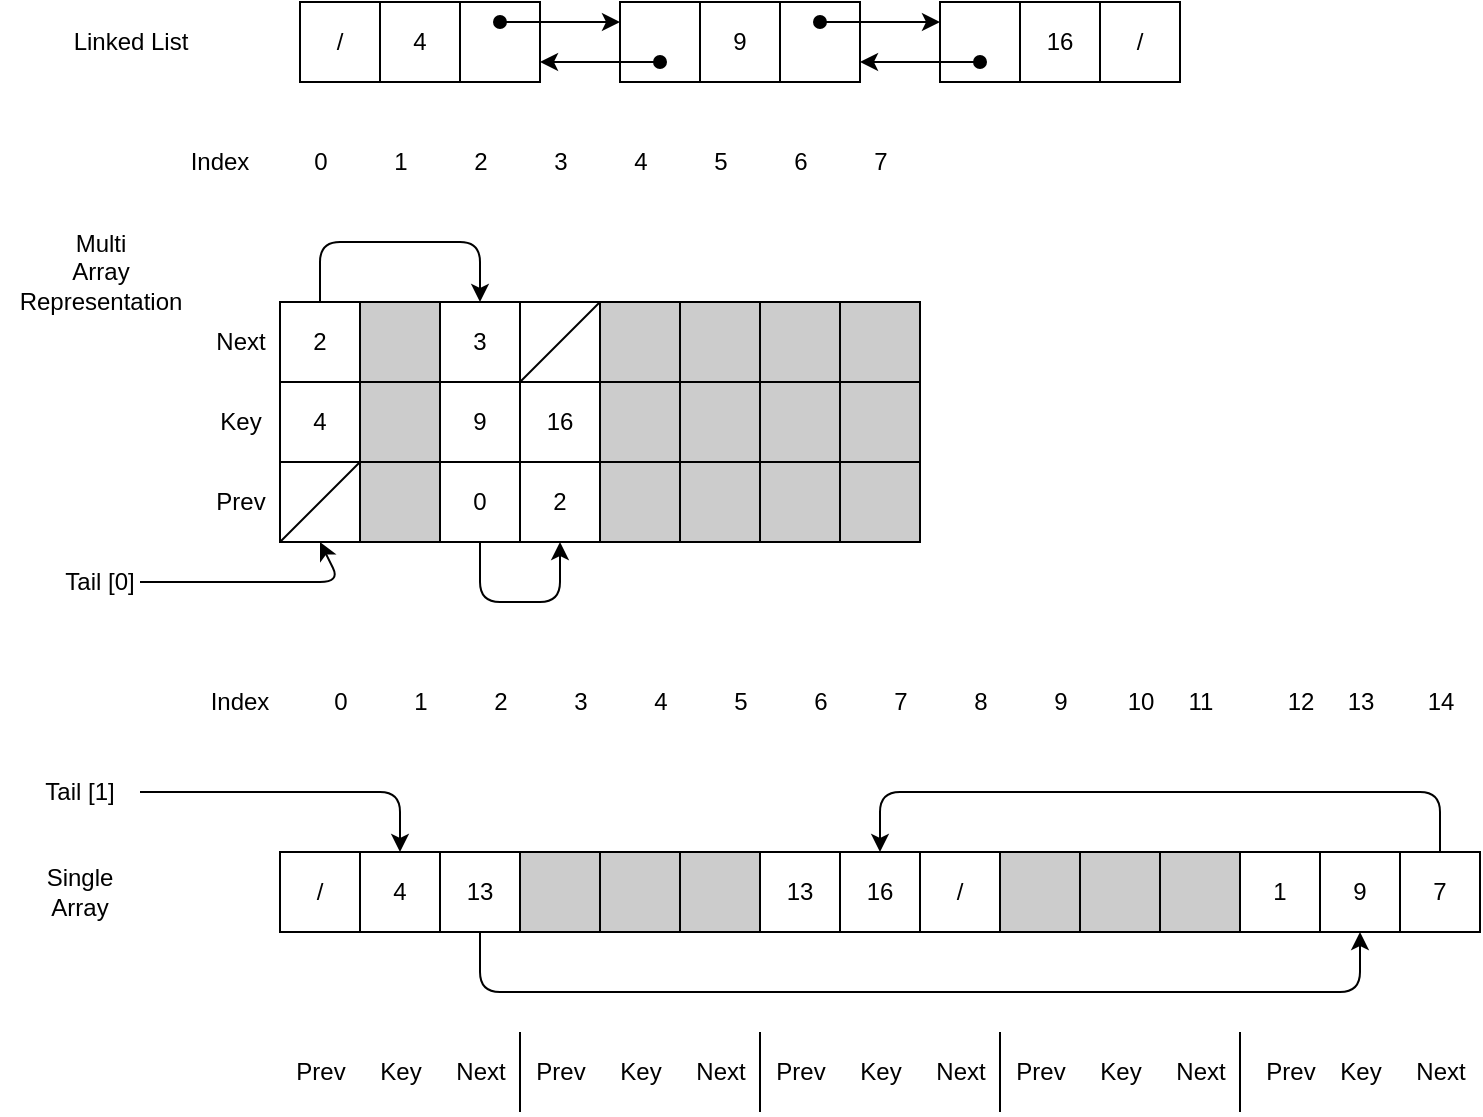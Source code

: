 <mxfile version="14.1.8" type="device"><diagram id="vrvW7QGDZcjqtpPtshBM" name="Page-1"><mxGraphModel dx="1422" dy="843" grid="1" gridSize="10" guides="1" tooltips="1" connect="1" arrows="1" fold="1" page="1" pageScale="1" pageWidth="827" pageHeight="1169" math="0" shadow="0"><root><mxCell id="0"/><mxCell id="1" parent="0"/><mxCell id="iqrI0noiMPj8rujkxIF3-4" value="2" style="whiteSpace=wrap;html=1;aspect=fixed;" parent="1" vertex="1"><mxGeometry x="160" y="190" width="40" height="40" as="geometry"/></mxCell><mxCell id="iqrI0noiMPj8rujkxIF3-5" value="Next" style="text;html=1;align=center;verticalAlign=middle;resizable=0;points=[];autosize=1;" parent="1" vertex="1"><mxGeometry x="120" y="200" width="40" height="20" as="geometry"/></mxCell><mxCell id="iqrI0noiMPj8rujkxIF3-6" value="4" style="whiteSpace=wrap;html=1;aspect=fixed;" parent="1" vertex="1"><mxGeometry x="160" y="230" width="40" height="40" as="geometry"/></mxCell><mxCell id="iqrI0noiMPj8rujkxIF3-8" value="Key" style="text;html=1;align=center;verticalAlign=middle;resizable=0;points=[];autosize=1;" parent="1" vertex="1"><mxGeometry x="120" y="240" width="40" height="20" as="geometry"/></mxCell><mxCell id="iqrI0noiMPj8rujkxIF3-9" value="Prev" style="text;html=1;align=center;verticalAlign=middle;resizable=0;points=[];autosize=1;" parent="1" vertex="1"><mxGeometry x="120" y="280" width="40" height="20" as="geometry"/></mxCell><mxCell id="iqrI0noiMPj8rujkxIF3-10" value="" style="whiteSpace=wrap;html=1;aspect=fixed;fillColor=#CCCCCC;" parent="1" vertex="1"><mxGeometry x="200" y="190" width="40" height="40" as="geometry"/></mxCell><mxCell id="iqrI0noiMPj8rujkxIF3-12" value="/" style="whiteSpace=wrap;html=1;aspect=fixed;" parent="1" vertex="1"><mxGeometry x="170" y="40" width="40" height="40" as="geometry"/></mxCell><mxCell id="iqrI0noiMPj8rujkxIF3-13" value="4" style="whiteSpace=wrap;html=1;aspect=fixed;" parent="1" vertex="1"><mxGeometry x="210" y="40" width="40" height="40" as="geometry"/></mxCell><mxCell id="iqrI0noiMPj8rujkxIF3-14" value="" style="whiteSpace=wrap;html=1;aspect=fixed;" parent="1" vertex="1"><mxGeometry x="250" y="40" width="40" height="40" as="geometry"/></mxCell><mxCell id="iqrI0noiMPj8rujkxIF3-15" value="" style="whiteSpace=wrap;html=1;aspect=fixed;" parent="1" vertex="1"><mxGeometry x="330" y="40" width="40" height="40" as="geometry"/></mxCell><mxCell id="iqrI0noiMPj8rujkxIF3-16" value="9" style="whiteSpace=wrap;html=1;aspect=fixed;" parent="1" vertex="1"><mxGeometry x="370" y="40" width="40" height="40" as="geometry"/></mxCell><mxCell id="iqrI0noiMPj8rujkxIF3-17" value="" style="whiteSpace=wrap;html=1;aspect=fixed;" parent="1" vertex="1"><mxGeometry x="410" y="40" width="40" height="40" as="geometry"/></mxCell><mxCell id="iqrI0noiMPj8rujkxIF3-18" value="" style="whiteSpace=wrap;html=1;aspect=fixed;" parent="1" vertex="1"><mxGeometry x="490" y="40" width="40" height="40" as="geometry"/></mxCell><mxCell id="iqrI0noiMPj8rujkxIF3-19" value="16" style="whiteSpace=wrap;html=1;aspect=fixed;" parent="1" vertex="1"><mxGeometry x="530" y="40" width="40" height="40" as="geometry"/></mxCell><mxCell id="iqrI0noiMPj8rujkxIF3-20" value="/" style="whiteSpace=wrap;html=1;aspect=fixed;" parent="1" vertex="1"><mxGeometry x="570" y="40" width="40" height="40" as="geometry"/></mxCell><mxCell id="iqrI0noiMPj8rujkxIF3-23" value="" style="endArrow=classic;html=1;startArrow=oval;startFill=1;" parent="1" edge="1"><mxGeometry width="50" height="50" relative="1" as="geometry"><mxPoint x="270" y="50" as="sourcePoint"/><mxPoint x="330" y="50" as="targetPoint"/></mxGeometry></mxCell><mxCell id="iqrI0noiMPj8rujkxIF3-24" value="" style="endArrow=classic;html=1;startArrow=oval;startFill=1;" parent="1" edge="1"><mxGeometry width="50" height="50" relative="1" as="geometry"><mxPoint x="350" y="70" as="sourcePoint"/><mxPoint x="290" y="70" as="targetPoint"/></mxGeometry></mxCell><mxCell id="iqrI0noiMPj8rujkxIF3-25" value="" style="endArrow=classic;html=1;startArrow=oval;startFill=1;" parent="1" edge="1"><mxGeometry width="50" height="50" relative="1" as="geometry"><mxPoint x="430" y="50" as="sourcePoint"/><mxPoint x="490" y="50" as="targetPoint"/></mxGeometry></mxCell><mxCell id="iqrI0noiMPj8rujkxIF3-26" value="" style="endArrow=classic;html=1;startArrow=oval;startFill=1;" parent="1" edge="1"><mxGeometry width="50" height="50" relative="1" as="geometry"><mxPoint x="510" y="70" as="sourcePoint"/><mxPoint x="450" y="70" as="targetPoint"/></mxGeometry></mxCell><mxCell id="iqrI0noiMPj8rujkxIF3-30" value="" style="whiteSpace=wrap;html=1;aspect=fixed;fillColor=#CCCCCC;" parent="1" vertex="1"><mxGeometry x="200" y="230" width="40" height="40" as="geometry"/></mxCell><mxCell id="iqrI0noiMPj8rujkxIF3-31" value="" style="whiteSpace=wrap;html=1;aspect=fixed;fillColor=#CCCCCC;" parent="1" vertex="1"><mxGeometry x="200" y="270" width="40" height="40" as="geometry"/></mxCell><mxCell id="iqrI0noiMPj8rujkxIF3-32" value="9" style="whiteSpace=wrap;html=1;aspect=fixed;" parent="1" vertex="1"><mxGeometry x="240" y="230" width="40" height="40" as="geometry"/></mxCell><mxCell id="iqrI0noiMPj8rujkxIF3-33" value="3" style="whiteSpace=wrap;html=1;aspect=fixed;" parent="1" vertex="1"><mxGeometry x="240" y="190" width="40" height="40" as="geometry"/></mxCell><mxCell id="iqrI0noiMPj8rujkxIF3-34" value="0" style="whiteSpace=wrap;html=1;aspect=fixed;" parent="1" vertex="1"><mxGeometry x="240" y="270" width="40" height="40" as="geometry"/></mxCell><mxCell id="iqrI0noiMPj8rujkxIF3-35" value="16" style="whiteSpace=wrap;html=1;aspect=fixed;" parent="1" vertex="1"><mxGeometry x="280" y="230" width="40" height="40" as="geometry"/></mxCell><mxCell id="iqrI0noiMPj8rujkxIF3-37" value="2" style="whiteSpace=wrap;html=1;aspect=fixed;" parent="1" vertex="1"><mxGeometry x="280" y="270" width="40" height="40" as="geometry"/></mxCell><mxCell id="iqrI0noiMPj8rujkxIF3-38" value="Index" style="text;html=1;strokeColor=none;fillColor=none;align=center;verticalAlign=middle;whiteSpace=wrap;rounded=0;" parent="1" vertex="1"><mxGeometry x="110" y="110" width="40" height="20" as="geometry"/></mxCell><mxCell id="iqrI0noiMPj8rujkxIF3-40" value="0" style="text;html=1;align=center;verticalAlign=middle;resizable=0;points=[];autosize=1;" parent="1" vertex="1"><mxGeometry x="170" y="110" width="20" height="20" as="geometry"/></mxCell><mxCell id="iqrI0noiMPj8rujkxIF3-41" value="1" style="text;html=1;align=center;verticalAlign=middle;resizable=0;points=[];autosize=1;" parent="1" vertex="1"><mxGeometry x="210" y="110" width="20" height="20" as="geometry"/></mxCell><mxCell id="iqrI0noiMPj8rujkxIF3-42" value="2" style="text;html=1;align=center;verticalAlign=middle;resizable=0;points=[];autosize=1;" parent="1" vertex="1"><mxGeometry x="250" y="110" width="20" height="20" as="geometry"/></mxCell><mxCell id="iqrI0noiMPj8rujkxIF3-43" value="3" style="text;html=1;align=center;verticalAlign=middle;resizable=0;points=[];autosize=1;" parent="1" vertex="1"><mxGeometry x="290" y="110" width="20" height="20" as="geometry"/></mxCell><mxCell id="iqrI0noiMPj8rujkxIF3-44" value="4" style="text;html=1;align=center;verticalAlign=middle;resizable=0;points=[];autosize=1;" parent="1" vertex="1"><mxGeometry x="330" y="110" width="20" height="20" as="geometry"/></mxCell><mxCell id="iqrI0noiMPj8rujkxIF3-45" value="5" style="text;html=1;align=center;verticalAlign=middle;resizable=0;points=[];autosize=1;" parent="1" vertex="1"><mxGeometry x="370" y="110" width="20" height="20" as="geometry"/></mxCell><mxCell id="iqrI0noiMPj8rujkxIF3-46" value="6" style="text;html=1;align=center;verticalAlign=middle;resizable=0;points=[];autosize=1;" parent="1" vertex="1"><mxGeometry x="410" y="110" width="20" height="20" as="geometry"/></mxCell><mxCell id="iqrI0noiMPj8rujkxIF3-47" value="7" style="text;html=1;align=center;verticalAlign=middle;resizable=0;points=[];autosize=1;" parent="1" vertex="1"><mxGeometry x="450" y="110" width="20" height="20" as="geometry"/></mxCell><mxCell id="iqrI0noiMPj8rujkxIF3-48" value="" style="whiteSpace=wrap;html=1;aspect=fixed;fillColor=#CCCCCC;" parent="1" vertex="1"><mxGeometry x="320" y="190" width="40" height="40" as="geometry"/></mxCell><mxCell id="iqrI0noiMPj8rujkxIF3-49" value="" style="whiteSpace=wrap;html=1;aspect=fixed;fillColor=#CCCCCC;" parent="1" vertex="1"><mxGeometry x="320" y="230" width="40" height="40" as="geometry"/></mxCell><mxCell id="iqrI0noiMPj8rujkxIF3-50" value="" style="whiteSpace=wrap;html=1;aspect=fixed;fillColor=#CCCCCC;" parent="1" vertex="1"><mxGeometry x="320" y="270" width="40" height="40" as="geometry"/></mxCell><mxCell id="iqrI0noiMPj8rujkxIF3-51" value="" style="whiteSpace=wrap;html=1;aspect=fixed;fillColor=#CCCCCC;" parent="1" vertex="1"><mxGeometry x="360" y="190" width="40" height="40" as="geometry"/></mxCell><mxCell id="iqrI0noiMPj8rujkxIF3-52" value="" style="whiteSpace=wrap;html=1;aspect=fixed;fillColor=#CCCCCC;" parent="1" vertex="1"><mxGeometry x="360" y="230" width="40" height="40" as="geometry"/></mxCell><mxCell id="iqrI0noiMPj8rujkxIF3-54" value="" style="whiteSpace=wrap;html=1;aspect=fixed;fillColor=#CCCCCC;" parent="1" vertex="1"><mxGeometry x="400" y="190" width="40" height="40" as="geometry"/></mxCell><mxCell id="iqrI0noiMPj8rujkxIF3-55" value="" style="whiteSpace=wrap;html=1;aspect=fixed;fillColor=#CCCCCC;" parent="1" vertex="1"><mxGeometry x="400" y="230" width="40" height="40" as="geometry"/></mxCell><mxCell id="iqrI0noiMPj8rujkxIF3-56" value="" style="whiteSpace=wrap;html=1;aspect=fixed;fillColor=#CCCCCC;" parent="1" vertex="1"><mxGeometry x="400" y="270" width="40" height="40" as="geometry"/></mxCell><mxCell id="iqrI0noiMPj8rujkxIF3-57" value="" style="whiteSpace=wrap;html=1;aspect=fixed;fillColor=#CCCCCC;" parent="1" vertex="1"><mxGeometry x="440" y="190" width="40" height="40" as="geometry"/></mxCell><mxCell id="iqrI0noiMPj8rujkxIF3-58" value="" style="whiteSpace=wrap;html=1;aspect=fixed;fillColor=#CCCCCC;" parent="1" vertex="1"><mxGeometry x="440" y="230" width="40" height="40" as="geometry"/></mxCell><mxCell id="iqrI0noiMPj8rujkxIF3-59" value="" style="whiteSpace=wrap;html=1;aspect=fixed;fillColor=#CCCCCC;" parent="1" vertex="1"><mxGeometry x="440" y="270" width="40" height="40" as="geometry"/></mxCell><mxCell id="iqrI0noiMPj8rujkxIF3-60" value="Linked List" style="text;html=1;align=center;verticalAlign=middle;resizable=0;points=[];autosize=1;" parent="1" vertex="1"><mxGeometry x="50" y="50" width="70" height="20" as="geometry"/></mxCell><mxCell id="iqrI0noiMPj8rujkxIF3-61" value="Multi&lt;br&gt;Array &lt;br&gt;Representation" style="text;html=1;align=center;verticalAlign=middle;resizable=0;points=[];autosize=1;" parent="1" vertex="1"><mxGeometry x="20" y="150" width="100" height="50" as="geometry"/></mxCell><mxCell id="iqrI0noiMPj8rujkxIF3-62" value="13" style="whiteSpace=wrap;html=1;aspect=fixed;" parent="1" vertex="1"><mxGeometry x="240" y="465" width="40" height="40" as="geometry"/></mxCell><mxCell id="iqrI0noiMPj8rujkxIF3-63" value="4" style="whiteSpace=wrap;html=1;aspect=fixed;" parent="1" vertex="1"><mxGeometry x="200" y="465" width="40" height="40" as="geometry"/></mxCell><mxCell id="iqrI0noiMPj8rujkxIF3-64" value="/" style="whiteSpace=wrap;html=1;aspect=fixed;" parent="1" vertex="1"><mxGeometry x="160" y="465" width="40" height="40" as="geometry"/></mxCell><mxCell id="iqrI0noiMPj8rujkxIF3-68" value="/" style="whiteSpace=wrap;html=1;aspect=fixed;" parent="1" vertex="1"><mxGeometry x="480" y="465" width="40" height="40" as="geometry"/></mxCell><mxCell id="iqrI0noiMPj8rujkxIF3-69" value="16" style="whiteSpace=wrap;html=1;aspect=fixed;" parent="1" vertex="1"><mxGeometry x="440" y="465" width="40" height="40" as="geometry"/></mxCell><mxCell id="iqrI0noiMPj8rujkxIF3-70" value="13" style="whiteSpace=wrap;html=1;aspect=fixed;" parent="1" vertex="1"><mxGeometry x="400" y="465" width="40" height="40" as="geometry"/></mxCell><mxCell id="iqrI0noiMPj8rujkxIF3-71" value="" style="whiteSpace=wrap;html=1;aspect=fixed;fillColor=#CCCCCC;" parent="1" vertex="1"><mxGeometry x="520" y="465" width="40" height="40" as="geometry"/></mxCell><mxCell id="iqrI0noiMPj8rujkxIF3-72" value="" style="whiteSpace=wrap;html=1;aspect=fixed;fillColor=#CCCCCC;" parent="1" vertex="1"><mxGeometry x="560" y="465" width="40" height="40" as="geometry"/></mxCell><mxCell id="iqrI0noiMPj8rujkxIF3-73" value="" style="whiteSpace=wrap;html=1;aspect=fixed;fillColor=#CCCCCC;" parent="1" vertex="1"><mxGeometry x="600" y="465" width="40" height="40" as="geometry"/></mxCell><mxCell id="iqrI0noiMPj8rujkxIF3-74" value="Key" style="text;html=1;align=center;verticalAlign=middle;resizable=0;points=[];autosize=1;" parent="1" vertex="1"><mxGeometry x="200" y="565" width="40" height="20" as="geometry"/></mxCell><mxCell id="iqrI0noiMPj8rujkxIF3-75" value="Next" style="text;html=1;align=center;verticalAlign=middle;resizable=0;points=[];autosize=1;" parent="1" vertex="1"><mxGeometry x="240" y="565" width="40" height="20" as="geometry"/></mxCell><mxCell id="iqrI0noiMPj8rujkxIF3-76" value="Prev" style="text;html=1;align=center;verticalAlign=middle;resizable=0;points=[];autosize=1;" parent="1" vertex="1"><mxGeometry x="160" y="565" width="40" height="20" as="geometry"/></mxCell><mxCell id="iqrI0noiMPj8rujkxIF3-77" value="Index" style="text;html=1;strokeColor=none;fillColor=none;align=center;verticalAlign=middle;whiteSpace=wrap;rounded=0;" parent="1" vertex="1"><mxGeometry x="120" y="380" width="40" height="20" as="geometry"/></mxCell><mxCell id="iqrI0noiMPj8rujkxIF3-78" value="0" style="text;html=1;align=center;verticalAlign=middle;resizable=0;points=[];autosize=1;" parent="1" vertex="1"><mxGeometry x="180" y="380" width="20" height="20" as="geometry"/></mxCell><mxCell id="iqrI0noiMPj8rujkxIF3-79" value="1" style="text;html=1;align=center;verticalAlign=middle;resizable=0;points=[];autosize=1;" parent="1" vertex="1"><mxGeometry x="220" y="380" width="20" height="20" as="geometry"/></mxCell><mxCell id="iqrI0noiMPj8rujkxIF3-80" value="2" style="text;html=1;align=center;verticalAlign=middle;resizable=0;points=[];autosize=1;" parent="1" vertex="1"><mxGeometry x="260" y="380" width="20" height="20" as="geometry"/></mxCell><mxCell id="iqrI0noiMPj8rujkxIF3-81" value="3" style="text;html=1;align=center;verticalAlign=middle;resizable=0;points=[];autosize=1;" parent="1" vertex="1"><mxGeometry x="300" y="380" width="20" height="20" as="geometry"/></mxCell><mxCell id="iqrI0noiMPj8rujkxIF3-82" value="4" style="text;html=1;align=center;verticalAlign=middle;resizable=0;points=[];autosize=1;" parent="1" vertex="1"><mxGeometry x="340" y="380" width="20" height="20" as="geometry"/></mxCell><mxCell id="iqrI0noiMPj8rujkxIF3-83" value="5" style="text;html=1;align=center;verticalAlign=middle;resizable=0;points=[];autosize=1;" parent="1" vertex="1"><mxGeometry x="380" y="380" width="20" height="20" as="geometry"/></mxCell><mxCell id="iqrI0noiMPj8rujkxIF3-84" value="6" style="text;html=1;align=center;verticalAlign=middle;resizable=0;points=[];autosize=1;" parent="1" vertex="1"><mxGeometry x="420" y="380" width="20" height="20" as="geometry"/></mxCell><mxCell id="iqrI0noiMPj8rujkxIF3-85" value="7" style="text;html=1;align=center;verticalAlign=middle;resizable=0;points=[];autosize=1;" parent="1" vertex="1"><mxGeometry x="460" y="380" width="20" height="20" as="geometry"/></mxCell><mxCell id="iqrI0noiMPj8rujkxIF3-86" value="8" style="text;html=1;align=center;verticalAlign=middle;resizable=0;points=[];autosize=1;" parent="1" vertex="1"><mxGeometry x="500" y="380" width="20" height="20" as="geometry"/></mxCell><mxCell id="iqrI0noiMPj8rujkxIF3-87" value="9" style="text;html=1;align=center;verticalAlign=middle;resizable=0;points=[];autosize=1;" parent="1" vertex="1"><mxGeometry x="540" y="380" width="20" height="20" as="geometry"/></mxCell><mxCell id="iqrI0noiMPj8rujkxIF3-88" value="10" style="text;html=1;align=center;verticalAlign=middle;resizable=0;points=[];autosize=1;" parent="1" vertex="1"><mxGeometry x="575" y="380" width="30" height="20" as="geometry"/></mxCell><mxCell id="iqrI0noiMPj8rujkxIF3-89" value="11" style="text;html=1;align=center;verticalAlign=middle;resizable=0;points=[];autosize=1;" parent="1" vertex="1"><mxGeometry x="605" y="380" width="30" height="20" as="geometry"/></mxCell><mxCell id="iqrI0noiMPj8rujkxIF3-90" value="Key" style="text;html=1;align=center;verticalAlign=middle;resizable=0;points=[];autosize=1;" parent="1" vertex="1"><mxGeometry x="320" y="565" width="40" height="20" as="geometry"/></mxCell><mxCell id="iqrI0noiMPj8rujkxIF3-91" value="Next" style="text;html=1;align=center;verticalAlign=middle;resizable=0;points=[];autosize=1;" parent="1" vertex="1"><mxGeometry x="360" y="565" width="40" height="20" as="geometry"/></mxCell><mxCell id="iqrI0noiMPj8rujkxIF3-92" value="Prev" style="text;html=1;align=center;verticalAlign=middle;resizable=0;points=[];autosize=1;" parent="1" vertex="1"><mxGeometry x="280" y="565" width="40" height="20" as="geometry"/></mxCell><mxCell id="iqrI0noiMPj8rujkxIF3-93" value="Key" style="text;html=1;align=center;verticalAlign=middle;resizable=0;points=[];autosize=1;" parent="1" vertex="1"><mxGeometry x="440" y="565" width="40" height="20" as="geometry"/></mxCell><mxCell id="iqrI0noiMPj8rujkxIF3-94" value="Next" style="text;html=1;align=center;verticalAlign=middle;resizable=0;points=[];autosize=1;" parent="1" vertex="1"><mxGeometry x="480" y="565" width="40" height="20" as="geometry"/></mxCell><mxCell id="iqrI0noiMPj8rujkxIF3-95" value="Prev" style="text;html=1;align=center;verticalAlign=middle;resizable=0;points=[];autosize=1;" parent="1" vertex="1"><mxGeometry x="400" y="565" width="40" height="20" as="geometry"/></mxCell><mxCell id="iqrI0noiMPj8rujkxIF3-96" value="" style="endArrow=none;html=1;" parent="1" edge="1"><mxGeometry width="50" height="50" relative="1" as="geometry"><mxPoint x="280" y="595" as="sourcePoint"/><mxPoint x="280" y="555" as="targetPoint"/></mxGeometry></mxCell><mxCell id="iqrI0noiMPj8rujkxIF3-101" value="" style="whiteSpace=wrap;html=1;aspect=fixed;fillColor=#CCCCCC;" parent="1" vertex="1"><mxGeometry x="360" y="270" width="40" height="40" as="geometry"/></mxCell><mxCell id="iqrI0noiMPj8rujkxIF3-102" value="" style="endArrow=none;html=1;" parent="1" edge="1"><mxGeometry width="50" height="50" relative="1" as="geometry"><mxPoint x="400" y="595" as="sourcePoint"/><mxPoint x="400" y="555" as="targetPoint"/></mxGeometry></mxCell><mxCell id="iqrI0noiMPj8rujkxIF3-103" value="Single Array" style="text;html=1;strokeColor=none;fillColor=none;align=center;verticalAlign=middle;whiteSpace=wrap;rounded=0;" parent="1" vertex="1"><mxGeometry x="40" y="475" width="40" height="20" as="geometry"/></mxCell><mxCell id="YoQ7XEhRBiESrED5qIaC-2" value="Tail [0]" style="text;html=1;strokeColor=none;fillColor=none;align=center;verticalAlign=middle;whiteSpace=wrap;rounded=0;" parent="1" vertex="1"><mxGeometry x="50" y="320" width="40" height="20" as="geometry"/></mxCell><mxCell id="YoQ7XEhRBiESrED5qIaC-4" value="" style="endArrow=classic;html=1;entryX=0.5;entryY=1;entryDx=0;entryDy=0;" parent="1" target="YoQ7XEhRBiESrED5qIaC-5" edge="1"><mxGeometry width="50" height="50" relative="1" as="geometry"><mxPoint x="90" y="330" as="sourcePoint"/><mxPoint x="190" y="280" as="targetPoint"/><Array as="points"><mxPoint x="190" y="330"/></Array></mxGeometry></mxCell><mxCell id="YoQ7XEhRBiESrED5qIaC-5" value="" style="whiteSpace=wrap;html=1;aspect=fixed;" parent="1" vertex="1"><mxGeometry x="160" y="270" width="40" height="40" as="geometry"/></mxCell><mxCell id="YoQ7XEhRBiESrED5qIaC-6" value="" style="endArrow=none;html=1;exitX=0;exitY=1;exitDx=0;exitDy=0;entryX=0;entryY=1;entryDx=0;entryDy=0;" parent="1" source="YoQ7XEhRBiESrED5qIaC-5" target="iqrI0noiMPj8rujkxIF3-30" edge="1"><mxGeometry width="50" height="50" relative="1" as="geometry"><mxPoint x="150" y="310" as="sourcePoint"/><mxPoint x="430" y="370" as="targetPoint"/></mxGeometry></mxCell><mxCell id="YoQ7XEhRBiESrED5qIaC-7" value="" style="whiteSpace=wrap;html=1;aspect=fixed;" parent="1" vertex="1"><mxGeometry x="280" y="190" width="40" height="40" as="geometry"/></mxCell><mxCell id="YoQ7XEhRBiESrED5qIaC-11" value="" style="endArrow=none;html=1;exitX=1;exitY=1;exitDx=0;exitDy=0;entryX=0;entryY=0;entryDx=0;entryDy=0;" parent="1" source="iqrI0noiMPj8rujkxIF3-33" target="iqrI0noiMPj8rujkxIF3-48" edge="1"><mxGeometry width="50" height="50" relative="1" as="geometry"><mxPoint x="380" y="400" as="sourcePoint"/><mxPoint x="430" y="350" as="targetPoint"/></mxGeometry></mxCell><mxCell id="YoQ7XEhRBiESrED5qIaC-12" value="" style="endArrow=classic;html=1;exitX=0.5;exitY=0;exitDx=0;exitDy=0;entryX=0.5;entryY=0;entryDx=0;entryDy=0;" parent="1" source="iqrI0noiMPj8rujkxIF3-4" target="iqrI0noiMPj8rujkxIF3-33" edge="1"><mxGeometry width="50" height="50" relative="1" as="geometry"><mxPoint x="380" y="400" as="sourcePoint"/><mxPoint x="430" y="350" as="targetPoint"/><Array as="points"><mxPoint x="180" y="160"/><mxPoint x="260" y="160"/></Array></mxGeometry></mxCell><mxCell id="YoQ7XEhRBiESrED5qIaC-15" value="" style="endArrow=classic;html=1;exitX=0.5;exitY=1;exitDx=0;exitDy=0;entryX=0.5;entryY=1;entryDx=0;entryDy=0;" parent="1" source="iqrI0noiMPj8rujkxIF3-34" target="iqrI0noiMPj8rujkxIF3-37" edge="1"><mxGeometry width="50" height="50" relative="1" as="geometry"><mxPoint x="380" y="400" as="sourcePoint"/><mxPoint x="430" y="350" as="targetPoint"/><Array as="points"><mxPoint x="260" y="340"/><mxPoint x="300" y="340"/></Array></mxGeometry></mxCell><mxCell id="YoQ7XEhRBiESrED5qIaC-16" value="Tail [1]" style="text;html=1;strokeColor=none;fillColor=none;align=center;verticalAlign=middle;whiteSpace=wrap;rounded=0;" parent="1" vertex="1"><mxGeometry x="40" y="425" width="40" height="20" as="geometry"/></mxCell><mxCell id="YoQ7XEhRBiESrED5qIaC-17" value="" style="endArrow=classic;html=1;entryX=0.5;entryY=0;entryDx=0;entryDy=0;" parent="1" target="iqrI0noiMPj8rujkxIF3-63" edge="1"><mxGeometry width="50" height="50" relative="1" as="geometry"><mxPoint x="90" y="435" as="sourcePoint"/><mxPoint x="230" y="435" as="targetPoint"/><Array as="points"><mxPoint x="220" y="435"/></Array></mxGeometry></mxCell><mxCell id="YoQ7XEhRBiESrED5qIaC-18" value="" style="endArrow=classic;html=1;exitX=0.5;exitY=1;exitDx=0;exitDy=0;entryX=0.5;entryY=1;entryDx=0;entryDy=0;" parent="1" source="iqrI0noiMPj8rujkxIF3-62" target="L3OXKONoXs7qO71y7WkS-5" edge="1"><mxGeometry width="50" height="50" relative="1" as="geometry"><mxPoint x="180" y="535" as="sourcePoint"/><mxPoint x="340" y="505" as="targetPoint"/><Array as="points"><mxPoint x="260" y="535"/><mxPoint x="700" y="535"/></Array></mxGeometry></mxCell><mxCell id="YoQ7XEhRBiESrED5qIaC-19" value="" style="endArrow=classic;html=1;exitX=0.5;exitY=0;exitDx=0;exitDy=0;entryX=0.5;entryY=0;entryDx=0;entryDy=0;" parent="1" source="L3OXKONoXs7qO71y7WkS-4" target="iqrI0noiMPj8rujkxIF3-69" edge="1"><mxGeometry width="50" height="50" relative="1" as="geometry"><mxPoint x="300" y="465" as="sourcePoint"/><mxPoint x="460" y="435" as="targetPoint"/><Array as="points"><mxPoint x="740" y="435"/><mxPoint x="460" y="435"/></Array></mxGeometry></mxCell><mxCell id="L3OXKONoXs7qO71y7WkS-4" value="7" style="whiteSpace=wrap;html=1;aspect=fixed;" parent="1" vertex="1"><mxGeometry x="720" y="465" width="40" height="40" as="geometry"/></mxCell><mxCell id="L3OXKONoXs7qO71y7WkS-5" value="9" style="whiteSpace=wrap;html=1;aspect=fixed;" parent="1" vertex="1"><mxGeometry x="680" y="465" width="40" height="40" as="geometry"/></mxCell><mxCell id="L3OXKONoXs7qO71y7WkS-6" value="1" style="whiteSpace=wrap;html=1;aspect=fixed;" parent="1" vertex="1"><mxGeometry x="640" y="465" width="40" height="40" as="geometry"/></mxCell><mxCell id="L3OXKONoXs7qO71y7WkS-7" value="" style="whiteSpace=wrap;html=1;aspect=fixed;fillColor=#CCCCCC;" parent="1" vertex="1"><mxGeometry x="280" y="465" width="40" height="40" as="geometry"/></mxCell><mxCell id="L3OXKONoXs7qO71y7WkS-8" value="" style="whiteSpace=wrap;html=1;aspect=fixed;fillColor=#CCCCCC;" parent="1" vertex="1"><mxGeometry x="320" y="465" width="40" height="40" as="geometry"/></mxCell><mxCell id="L3OXKONoXs7qO71y7WkS-9" value="" style="whiteSpace=wrap;html=1;aspect=fixed;fillColor=#CCCCCC;" parent="1" vertex="1"><mxGeometry x="360" y="465" width="40" height="40" as="geometry"/></mxCell><mxCell id="L3OXKONoXs7qO71y7WkS-10" value="12" style="text;html=1;align=center;verticalAlign=middle;resizable=0;points=[];autosize=1;" parent="1" vertex="1"><mxGeometry x="655" y="380" width="30" height="20" as="geometry"/></mxCell><mxCell id="L3OXKONoXs7qO71y7WkS-11" value="13" style="text;html=1;align=center;verticalAlign=middle;resizable=0;points=[];autosize=1;" parent="1" vertex="1"><mxGeometry x="685" y="380" width="30" height="20" as="geometry"/></mxCell><mxCell id="L3OXKONoXs7qO71y7WkS-12" value="14" style="text;html=1;align=center;verticalAlign=middle;resizable=0;points=[];autosize=1;" parent="1" vertex="1"><mxGeometry x="725" y="380" width="30" height="20" as="geometry"/></mxCell><mxCell id="L3OXKONoXs7qO71y7WkS-13" value="Key" style="text;html=1;align=center;verticalAlign=middle;resizable=0;points=[];autosize=1;" parent="1" vertex="1"><mxGeometry x="560" y="565" width="40" height="20" as="geometry"/></mxCell><mxCell id="L3OXKONoXs7qO71y7WkS-14" value="Next" style="text;html=1;align=center;verticalAlign=middle;resizable=0;points=[];autosize=1;" parent="1" vertex="1"><mxGeometry x="600" y="565" width="40" height="20" as="geometry"/></mxCell><mxCell id="L3OXKONoXs7qO71y7WkS-15" value="Prev" style="text;html=1;align=center;verticalAlign=middle;resizable=0;points=[];autosize=1;" parent="1" vertex="1"><mxGeometry x="520" y="565" width="40" height="20" as="geometry"/></mxCell><mxCell id="L3OXKONoXs7qO71y7WkS-16" value="" style="endArrow=none;html=1;" parent="1" edge="1"><mxGeometry width="50" height="50" relative="1" as="geometry"><mxPoint x="520" y="595" as="sourcePoint"/><mxPoint x="520" y="555" as="targetPoint"/></mxGeometry></mxCell><mxCell id="L3OXKONoXs7qO71y7WkS-17" value="Key" style="text;html=1;align=center;verticalAlign=middle;resizable=0;points=[];autosize=1;" parent="1" vertex="1"><mxGeometry x="680" y="565" width="40" height="20" as="geometry"/></mxCell><mxCell id="L3OXKONoXs7qO71y7WkS-18" value="Next" style="text;html=1;align=center;verticalAlign=middle;resizable=0;points=[];autosize=1;" parent="1" vertex="1"><mxGeometry x="720" y="565" width="40" height="20" as="geometry"/></mxCell><mxCell id="L3OXKONoXs7qO71y7WkS-19" value="Prev" style="text;html=1;align=center;verticalAlign=middle;resizable=0;points=[];autosize=1;" parent="1" vertex="1"><mxGeometry x="645" y="565" width="40" height="20" as="geometry"/></mxCell><mxCell id="L3OXKONoXs7qO71y7WkS-20" value="" style="endArrow=none;html=1;" parent="1" edge="1"><mxGeometry width="50" height="50" relative="1" as="geometry"><mxPoint x="640" y="595" as="sourcePoint"/><mxPoint x="640" y="555" as="targetPoint"/></mxGeometry></mxCell></root></mxGraphModel></diagram></mxfile>